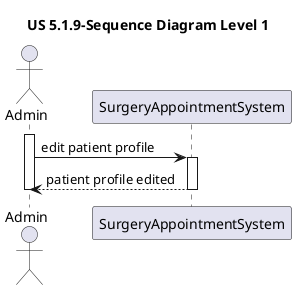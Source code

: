 @startuml
title US 5.1.9-Sequence Diagram Level 1

actor Admin
participant SurgeryAppointmentSystem

activate Admin
Admin-> SurgeryAppointmentSystem: edit patient profile
activate SurgeryAppointmentSystem

SurgeryAppointmentSystem --> Admin: patient profile edited
deactivate SurgeryAppointmentSystem

deactivate Admin
@enduml